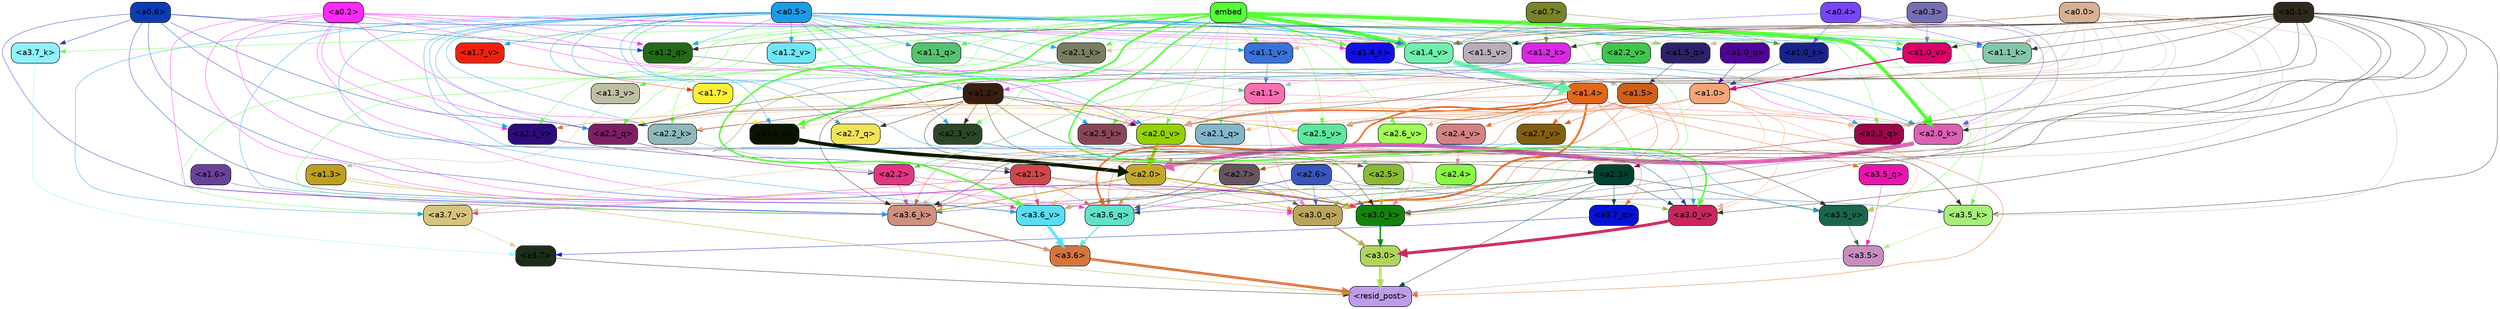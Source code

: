 strict digraph "" {
	graph [bgcolor=transparent,
		layout=dot,
		overlap=false,
		splines=true
	];
	"<a3.7>"	[color=black,
		fillcolor="#1c2d1a",
		fontname=Helvetica,
		shape=box,
		style="filled, rounded"];
	"<resid_post>"	[color=black,
		fillcolor="#bd9cea",
		fontname=Helvetica,
		shape=box,
		style="filled, rounded"];
	"<a3.7>" -> "<resid_post>"	[color="#1c2d1a",
		penwidth=0.6239100098609924];
	"<a3.6>"	[color=black,
		fillcolor="#d5753d",
		fontname=Helvetica,
		shape=box,
		style="filled, rounded"];
	"<a3.6>" -> "<resid_post>"	[color="#d5753d",
		penwidth=4.569062113761902];
	"<a3.5>"	[color=black,
		fillcolor="#c68ebe",
		fontname=Helvetica,
		shape=box,
		style="filled, rounded"];
	"<a3.5>" -> "<resid_post>"	[color="#c68ebe",
		penwidth=0.6];
	"<a3.0>"	[color=black,
		fillcolor="#afd55c",
		fontname=Helvetica,
		shape=box,
		style="filled, rounded"];
	"<a3.0>" -> "<resid_post>"	[color="#afd55c",
		penwidth=4.283544182777405];
	"<a2.3>"	[color=black,
		fillcolor="#00432f",
		fontname=Helvetica,
		shape=box,
		style="filled, rounded"];
	"<a2.3>" -> "<resid_post>"	[color="#00432f",
		penwidth=0.6];
	"<a3.7_q>"	[color=black,
		fillcolor="#0511d4",
		fontname=Helvetica,
		shape=box,
		style="filled, rounded"];
	"<a2.3>" -> "<a3.7_q>"	[color="#00432f",
		penwidth=0.6];
	"<a3.6_q>"	[color=black,
		fillcolor="#60e2c8",
		fontname=Helvetica,
		shape=box,
		style="filled, rounded"];
	"<a2.3>" -> "<a3.6_q>"	[color="#00432f",
		penwidth=0.6];
	"<a3.0_q>"	[color=black,
		fillcolor="#bba55c",
		fontname=Helvetica,
		shape=box,
		style="filled, rounded"];
	"<a2.3>" -> "<a3.0_q>"	[color="#00432f",
		penwidth=0.6];
	"<a3.0_k>"	[color=black,
		fillcolor="#14830d",
		fontname=Helvetica,
		shape=box,
		style="filled, rounded"];
	"<a2.3>" -> "<a3.0_k>"	[color="#00432f",
		penwidth=0.6];
	"<a3.6_v>"	[color=black,
		fillcolor="#56def5",
		fontname=Helvetica,
		shape=box,
		style="filled, rounded"];
	"<a2.3>" -> "<a3.6_v>"	[color="#00432f",
		penwidth=0.6];
	"<a3.5_v>"	[color=black,
		fillcolor="#1a664c",
		fontname=Helvetica,
		shape=box,
		style="filled, rounded"];
	"<a2.3>" -> "<a3.5_v>"	[color="#00432f",
		penwidth=0.6];
	"<a3.0_v>"	[color=black,
		fillcolor="#c8265c",
		fontname=Helvetica,
		shape=box,
		style="filled, rounded"];
	"<a2.3>" -> "<a3.0_v>"	[color="#00432f",
		penwidth=0.6];
	"<a1.4>"	[color=black,
		fillcolor="#e3661d",
		fontname=Helvetica,
		shape=box,
		style="filled, rounded"];
	"<a1.4>" -> "<resid_post>"	[color="#e3661d",
		penwidth=0.6];
	"<a1.4>" -> "<a3.7_q>"	[color="#e3661d",
		penwidth=0.6];
	"<a1.4>" -> "<a3.6_q>"	[color="#e3661d",
		penwidth=2.7934007048606873];
	"<a3.5_q>"	[color=black,
		fillcolor="#eb14af",
		fontname=Helvetica,
		shape=box,
		style="filled, rounded"];
	"<a1.4>" -> "<a3.5_q>"	[color="#e3661d",
		penwidth=0.6];
	"<a1.4>" -> "<a3.0_q>"	[color="#e3661d",
		penwidth=3.340754985809326];
	"<a2.3_q>"	[color=black,
		fillcolor="#9d0649",
		fontname=Helvetica,
		shape=box,
		style="filled, rounded"];
	"<a1.4>" -> "<a2.3_q>"	[color="#e3661d",
		penwidth=0.6];
	"<a2.7_v>"	[color=black,
		fillcolor="#825f0e",
		fontname=Helvetica,
		shape=box,
		style="filled, rounded"];
	"<a1.4>" -> "<a2.7_v>"	[color="#e3661d",
		penwidth=0.6];
	"<a2.6_v>"	[color=black,
		fillcolor="#a2ff53",
		fontname=Helvetica,
		shape=box,
		style="filled, rounded"];
	"<a1.4>" -> "<a2.6_v>"	[color="#e3661d",
		penwidth=0.6];
	"<a2.5_v>"	[color=black,
		fillcolor="#5be89d",
		fontname=Helvetica,
		shape=box,
		style="filled, rounded"];
	"<a1.4>" -> "<a2.5_v>"	[color="#e3661d",
		penwidth=0.6];
	"<a2.4_v>"	[color=black,
		fillcolor="#d58182",
		fontname=Helvetica,
		shape=box,
		style="filled, rounded"];
	"<a1.4>" -> "<a2.4_v>"	[color="#e3661d",
		penwidth=0.6];
	"<a2.1_v>"	[color=black,
		fillcolor="#2c0b7c",
		fontname=Helvetica,
		shape=box,
		style="filled, rounded"];
	"<a1.4>" -> "<a2.1_v>"	[color="#e3661d",
		penwidth=0.6];
	"<a2.0_v>"	[color=black,
		fillcolor="#94d301",
		fontname=Helvetica,
		shape=box,
		style="filled, rounded"];
	"<a1.4>" -> "<a2.0_v>"	[color="#e3661d",
		penwidth=2.268759250640869];
	"<a1.3>"	[color=black,
		fillcolor="#be9f1f",
		fontname=Helvetica,
		shape=box,
		style="filled, rounded"];
	"<a1.3>" -> "<resid_post>"	[color="#be9f1f",
		penwidth=0.6];
	"<a1.3>" -> "<a3.6_v>"	[color="#be9f1f",
		penwidth=0.6];
	"<a3.7_q>" -> "<a3.7>"	[color="#0511d4",
		penwidth=0.6];
	"<a3.6_q>" -> "<a3.6>"	[color="#60e2c8",
		penwidth=2.0347584784030914];
	"<a3.5_q>" -> "<a3.5>"	[color="#eb14af",
		penwidth=0.6];
	"<a3.0_q>" -> "<a3.0>"	[color="#bba55c",
		penwidth=2.8635367155075073];
	"<a3.7_k>"	[color=black,
		fillcolor="#8ff0fc",
		fontname=Helvetica,
		shape=box,
		style="filled, rounded"];
	"<a3.7_k>" -> "<a3.7>"	[color="#8ff0fc",
		penwidth=0.6];
	"<a3.6_k>"	[color=black,
		fillcolor="#cf9080",
		fontname=Helvetica,
		shape=box,
		style="filled, rounded"];
	"<a3.6_k>" -> "<a3.6>"	[color="#cf9080",
		penwidth=2.1760786175727844];
	"<a3.5_k>"	[color=black,
		fillcolor="#a6ee79",
		fontname=Helvetica,
		shape=box,
		style="filled, rounded"];
	"<a3.5_k>" -> "<a3.5>"	[color="#a6ee79",
		penwidth=0.6];
	"<a3.0_k>" -> "<a3.0>"	[color="#14830d",
		penwidth=2.632905662059784];
	"<a3.7_v>"	[color=black,
		fillcolor="#d6c47c",
		fontname=Helvetica,
		shape=box,
		style="filled, rounded"];
	"<a3.7_v>" -> "<a3.7>"	[color="#d6c47c",
		penwidth=0.6];
	"<a3.6_v>" -> "<a3.6>"	[color="#56def5",
		penwidth=4.981305837631226];
	"<a3.5_v>" -> "<a3.5>"	[color="#1a664c",
		penwidth=0.6];
	"<a3.0_v>" -> "<a3.0>"	[color="#c8265c",
		penwidth=5.168330669403076];
	"<a2.7>"	[color=black,
		fillcolor="#66545e",
		fontname=Helvetica,
		shape=box,
		style="filled, rounded"];
	"<a2.7>" -> "<a3.6_q>"	[color="#66545e",
		penwidth=0.6];
	"<a2.7>" -> "<a3.0_q>"	[color="#66545e",
		penwidth=0.6];
	"<a2.7>" -> "<a3.0_k>"	[color="#66545e",
		penwidth=0.6];
	"<a2.6>"	[color=black,
		fillcolor="#3954bc",
		fontname=Helvetica,
		shape=box,
		style="filled, rounded"];
	"<a2.6>" -> "<a3.6_q>"	[color="#3954bc",
		penwidth=0.6];
	"<a2.6>" -> "<a3.0_q>"	[color="#3954bc",
		penwidth=0.6];
	"<a2.6>" -> "<a3.6_k>"	[color="#3954bc",
		penwidth=0.6];
	"<a2.6>" -> "<a3.5_k>"	[color="#3954bc",
		penwidth=0.6];
	"<a2.6>" -> "<a3.0_k>"	[color="#3954bc",
		penwidth=0.6];
	"<a2.1>"	[color=black,
		fillcolor="#d1464a",
		fontname=Helvetica,
		shape=box,
		style="filled, rounded"];
	"<a2.1>" -> "<a3.6_q>"	[color="#d1464a",
		penwidth=0.6];
	"<a2.1>" -> "<a3.0_q>"	[color="#d1464a",
		penwidth=0.6];
	"<a2.1>" -> "<a3.6_k>"	[color="#d1464a",
		penwidth=0.6];
	"<a2.1>" -> "<a3.0_k>"	[color="#d1464a",
		penwidth=0.6];
	"<a2.1>" -> "<a3.7_v>"	[color="#d1464a",
		penwidth=0.6];
	"<a2.1>" -> "<a3.6_v>"	[color="#d1464a",
		penwidth=0.6];
	"<a2.0>"	[color=black,
		fillcolor="#c3a72f",
		fontname=Helvetica,
		shape=box,
		style="filled, rounded"];
	"<a2.0>" -> "<a3.6_q>"	[color="#c3a72f",
		penwidth=0.6];
	"<a2.0>" -> "<a3.0_q>"	[color="#c3a72f",
		penwidth=0.6];
	"<a2.0>" -> "<a3.6_k>"	[color="#c3a72f",
		penwidth=1.6382827460765839];
	"<a2.0>" -> "<a3.0_k>"	[color="#c3a72f",
		penwidth=2.161143198609352];
	"<a1.5>"	[color=black,
		fillcolor="#ce6018",
		fontname=Helvetica,
		shape=box,
		style="filled, rounded"];
	"<a1.5>" -> "<a3.6_q>"	[color="#ce6018",
		penwidth=0.6];
	"<a1.5>" -> "<a3.0_q>"	[color="#ce6018",
		penwidth=0.6];
	"<a1.5>" -> "<a3.6_k>"	[color="#ce6018",
		penwidth=0.6];
	"<a1.5>" -> "<a3.0_k>"	[color="#ce6018",
		penwidth=0.6];
	"<a1.5>" -> "<a2.7_v>"	[color="#ce6018",
		penwidth=0.6];
	"<a0.2>"	[color=black,
		fillcolor="#fe29fa",
		fontname=Helvetica,
		shape=box,
		style="filled, rounded"];
	"<a0.2>" -> "<a3.6_q>"	[color="#fe29fa",
		penwidth=0.6];
	"<a0.2>" -> "<a3.0_q>"	[color="#fe29fa",
		penwidth=0.6];
	"<a0.2>" -> "<a3.6_k>"	[color="#fe29fa",
		penwidth=0.6];
	"<a0.2>" -> "<a3.0_k>"	[color="#fe29fa",
		penwidth=0.6];
	"<a2.2_q>"	[color=black,
		fillcolor="#7f1e64",
		fontname=Helvetica,
		shape=box,
		style="filled, rounded"];
	"<a0.2>" -> "<a2.2_q>"	[color="#fe29fa",
		penwidth=0.6];
	"<a2.2_k>"	[color=black,
		fillcolor="#8eb8bb",
		fontname=Helvetica,
		shape=box,
		style="filled, rounded"];
	"<a0.2>" -> "<a2.2_k>"	[color="#fe29fa",
		penwidth=0.6];
	"<a2.0_k>"	[color=black,
		fillcolor="#dc60b3",
		fontname=Helvetica,
		shape=box,
		style="filled, rounded"];
	"<a0.2>" -> "<a2.0_k>"	[color="#fe29fa",
		penwidth=0.6];
	"<a0.2>" -> "<a2.1_v>"	[color="#fe29fa",
		penwidth=0.6];
	"<a0.2>" -> "<a2.0_v>"	[color="#fe29fa",
		penwidth=0.6];
	"<a1.2_q>"	[color=black,
		fillcolor="#236a16",
		fontname=Helvetica,
		shape=box,
		style="filled, rounded"];
	"<a0.2>" -> "<a1.2_q>"	[color="#fe29fa",
		penwidth=0.6];
	"<a1.4_k>"	[color=black,
		fillcolor="#1010e6",
		fontname=Helvetica,
		shape=box,
		style="filled, rounded"];
	"<a0.2>" -> "<a1.4_k>"	[color="#fe29fa",
		penwidth=0.6];
	"<a1.4_v>"	[color=black,
		fillcolor="#6ef0ac",
		fontname=Helvetica,
		shape=box,
		style="filled, rounded"];
	"<a0.2>" -> "<a1.4_v>"	[color="#fe29fa",
		penwidth=0.6];
	"<a2.5>"	[color=black,
		fillcolor="#8ab935",
		fontname=Helvetica,
		shape=box,
		style="filled, rounded"];
	"<a2.5>" -> "<a3.0_q>"	[color="#8ab935",
		penwidth=0.6];
	"<a2.5>" -> "<a3.0_k>"	[color="#8ab935",
		penwidth=0.6];
	"<a2.5>" -> "<a3.6_v>"	[color="#8ab935",
		penwidth=0.6];
	"<a2.5>" -> "<a3.0_v>"	[color="#8ab935",
		penwidth=0.6];
	"<a2.4>"	[color=black,
		fillcolor="#89f743",
		fontname=Helvetica,
		shape=box,
		style="filled, rounded"];
	"<a2.4>" -> "<a3.0_q>"	[color="#89f743",
		penwidth=0.6];
	"<a1.1>"	[color=black,
		fillcolor="#f86eb0",
		fontname=Helvetica,
		shape=box,
		style="filled, rounded"];
	"<a1.1>" -> "<a3.0_q>"	[color="#f86eb0",
		penwidth=0.6];
	"<a1.1>" -> "<a3.0_k>"	[color="#f86eb0",
		penwidth=0.6];
	"<a2.5_k>"	[color=black,
		fillcolor="#894657",
		fontname=Helvetica,
		shape=box,
		style="filled, rounded"];
	"<a1.1>" -> "<a2.5_k>"	[color="#f86eb0",
		penwidth=0.6];
	"<a1.1>" -> "<a2.0_k>"	[color="#f86eb0",
		penwidth=0.6];
	"<a1.1>" -> "<a2.0_v>"	[color="#f86eb0",
		penwidth=0.6];
	"<a0.6>"	[color=black,
		fillcolor="#0b3bb7",
		fontname=Helvetica,
		shape=box,
		style="filled, rounded"];
	"<a0.6>" -> "<a3.7_k>"	[color="#0b3bb7",
		penwidth=0.6];
	"<a0.6>" -> "<a3.6_k>"	[color="#0b3bb7",
		penwidth=0.6];
	"<a0.6>" -> "<a3.0_k>"	[color="#0b3bb7",
		penwidth=0.6];
	"<a0.6>" -> "<a3.6_v>"	[color="#0b3bb7",
		penwidth=0.6];
	"<a0.6>" -> "<a3.0_v>"	[color="#0b3bb7",
		penwidth=0.6];
	"<a0.6>" -> "<a2.2_q>"	[color="#0b3bb7",
		penwidth=0.6];
	"<a0.6>" -> "<a1.2_q>"	[color="#0b3bb7",
		penwidth=0.6];
	"<a0.6>" -> "<a1.4_v>"	[color="#0b3bb7",
		penwidth=0.6];
	embed	[color=black,
		fillcolor="#52ff35",
		fontname=Helvetica,
		shape=box,
		style="filled, rounded"];
	embed -> "<a3.7_k>"	[color="#52ff35",
		penwidth=0.6];
	embed -> "<a3.6_k>"	[color="#52ff35",
		penwidth=0.6];
	embed -> "<a3.5_k>"	[color="#52ff35",
		penwidth=0.6];
	embed -> "<a3.0_k>"	[color="#52ff35",
		penwidth=0.6];
	embed -> "<a3.7_v>"	[color="#52ff35",
		penwidth=0.6];
	embed -> "<a3.6_v>"	[color="#52ff35",
		penwidth=2.7825746536254883];
	embed -> "<a3.5_v>"	[color="#52ff35",
		penwidth=0.6];
	embed -> "<a3.0_v>"	[color="#52ff35",
		penwidth=2.6950180530548096];
	embed -> "<a2.3_q>"	[color="#52ff35",
		penwidth=0.6];
	embed -> "<a2.2_q>"	[color="#52ff35",
		penwidth=0.6];
	"<a2.1_q>"	[color=black,
		fillcolor="#83b6ca",
		fontname=Helvetica,
		shape=box,
		style="filled, rounded"];
	embed -> "<a2.1_q>"	[color="#52ff35",
		penwidth=0.6];
	"<a2.0_q>"	[color=black,
		fillcolor="#0a1500",
		fontname=Helvetica,
		shape=box,
		style="filled, rounded"];
	embed -> "<a2.0_q>"	[color="#52ff35",
		penwidth=3.305941343307495];
	embed -> "<a2.5_k>"	[color="#52ff35",
		penwidth=0.6];
	embed -> "<a2.2_k>"	[color="#52ff35",
		penwidth=0.6698317527770996];
	"<a2.1_k>"	[color=black,
		fillcolor="#797d5f",
		fontname=Helvetica,
		shape=box,
		style="filled, rounded"];
	embed -> "<a2.1_k>"	[color="#52ff35",
		penwidth=0.6];
	embed -> "<a2.0_k>"	[color="#52ff35",
		penwidth=6.12570995092392];
	embed -> "<a2.6_v>"	[color="#52ff35",
		penwidth=0.6];
	embed -> "<a2.5_v>"	[color="#52ff35",
		penwidth=0.6];
	"<a2.3_v>"	[color=black,
		fillcolor="#2c4629",
		fontname=Helvetica,
		shape=box,
		style="filled, rounded"];
	embed -> "<a2.3_v>"	[color="#52ff35",
		penwidth=0.6];
	"<a2.2_v>"	[color=black,
		fillcolor="#3ec64d",
		fontname=Helvetica,
		shape=box,
		style="filled, rounded"];
	embed -> "<a2.2_v>"	[color="#52ff35",
		penwidth=0.6];
	embed -> "<a2.1_v>"	[color="#52ff35",
		penwidth=0.6];
	embed -> "<a2.0_v>"	[color="#52ff35",
		penwidth=0.6];
	"<a1.5_q>"	[color=black,
		fillcolor="#2b2269",
		fontname=Helvetica,
		shape=box,
		style="filled, rounded"];
	embed -> "<a1.5_q>"	[color="#52ff35",
		penwidth=0.6];
	embed -> "<a1.2_q>"	[color="#52ff35",
		penwidth=0.6087074279785156];
	"<a1.1_q>"	[color=black,
		fillcolor="#55c26e",
		fontname=Helvetica,
		shape=box,
		style="filled, rounded"];
	embed -> "<a1.1_q>"	[color="#52ff35",
		penwidth=0.6];
	embed -> "<a1.4_k>"	[color="#52ff35",
		penwidth=2.1858973503112793];
	"<a1.2_k>"	[color=black,
		fillcolor="#da28e4",
		fontname=Helvetica,
		shape=box,
		style="filled, rounded"];
	embed -> "<a1.2_k>"	[color="#52ff35",
		penwidth=0.6];
	"<a1.1_k>"	[color=black,
		fillcolor="#83c6a8",
		fontname=Helvetica,
		shape=box,
		style="filled, rounded"];
	embed -> "<a1.1_k>"	[color="#52ff35",
		penwidth=0.6];
	"<a1.0_k>"	[color=black,
		fillcolor="#18238b",
		fontname=Helvetica,
		shape=box,
		style="filled, rounded"];
	embed -> "<a1.0_k>"	[color="#52ff35",
		penwidth=0.6];
	"<a1.5_v>"	[color=black,
		fillcolor="#b7aeb8",
		fontname=Helvetica,
		shape=box,
		style="filled, rounded"];
	embed -> "<a1.5_v>"	[color="#52ff35",
		penwidth=0.6];
	embed -> "<a1.4_v>"	[color="#52ff35",
		penwidth=6.590077131986618];
	"<a1.3_v>"	[color=black,
		fillcolor="#bebea4",
		fontname=Helvetica,
		shape=box,
		style="filled, rounded"];
	embed -> "<a1.3_v>"	[color="#52ff35",
		penwidth=0.6];
	"<a1.2_v>"	[color=black,
		fillcolor="#6ee6f6",
		fontname=Helvetica,
		shape=box,
		style="filled, rounded"];
	embed -> "<a1.2_v>"	[color="#52ff35",
		penwidth=0.6];
	"<a1.1_v>"	[color=black,
		fillcolor="#3872da",
		fontname=Helvetica,
		shape=box,
		style="filled, rounded"];
	embed -> "<a1.1_v>"	[color="#52ff35",
		penwidth=0.6];
	"<a1.0_v>"	[color=black,
		fillcolor="#db0167",
		fontname=Helvetica,
		shape=box,
		style="filled, rounded"];
	embed -> "<a1.0_v>"	[color="#52ff35",
		penwidth=1.2076449394226074];
	"<a2.2>"	[color=black,
		fillcolor="#e23683",
		fontname=Helvetica,
		shape=box,
		style="filled, rounded"];
	"<a2.2>" -> "<a3.6_k>"	[color="#e23683",
		penwidth=0.6];
	"<a2.2>" -> "<a3.0_k>"	[color="#e23683",
		penwidth=0.6];
	"<a2.2>" -> "<a3.6_v>"	[color="#e23683",
		penwidth=0.6];
	"<a1.6>"	[color=black,
		fillcolor="#69419b",
		fontname=Helvetica,
		shape=box,
		style="filled, rounded"];
	"<a1.6>" -> "<a3.6_k>"	[color="#69419b",
		penwidth=0.6];
	"<a1.2>"	[color=black,
		fillcolor="#381d11",
		fontname=Helvetica,
		shape=box,
		style="filled, rounded"];
	"<a1.2>" -> "<a3.6_k>"	[color="#381d11",
		penwidth=0.6];
	"<a1.2>" -> "<a3.5_k>"	[color="#381d11",
		penwidth=0.6];
	"<a1.2>" -> "<a3.0_k>"	[color="#381d11",
		penwidth=0.6];
	"<a1.2>" -> "<a3.5_v>"	[color="#381d11",
		penwidth=0.6];
	"<a2.7_q>"	[color=black,
		fillcolor="#f0e456",
		fontname=Helvetica,
		shape=box,
		style="filled, rounded"];
	"<a1.2>" -> "<a2.7_q>"	[color="#381d11",
		penwidth=0.6];
	"<a1.2>" -> "<a2.2_q>"	[color="#381d11",
		penwidth=0.6];
	"<a1.2>" -> "<a2.2_k>"	[color="#381d11",
		penwidth=0.6];
	"<a1.2>" -> "<a2.5_v>"	[color="#381d11",
		penwidth=0.6];
	"<a1.2>" -> "<a2.3_v>"	[color="#381d11",
		penwidth=0.6];
	"<a1.2>" -> "<a2.0_v>"	[color="#381d11",
		penwidth=0.6];
	"<a1.0>"	[color=black,
		fillcolor="#f3a577",
		fontname=Helvetica,
		shape=box,
		style="filled, rounded"];
	"<a1.0>" -> "<a3.6_k>"	[color="#f3a577",
		penwidth=0.6];
	"<a1.0>" -> "<a3.0_k>"	[color="#f3a577",
		penwidth=0.6];
	"<a1.0>" -> "<a3.6_v>"	[color="#f3a577",
		penwidth=0.6];
	"<a1.0>" -> "<a3.5_v>"	[color="#f3a577",
		penwidth=0.6];
	"<a1.0>" -> "<a3.0_v>"	[color="#f3a577",
		penwidth=0.6];
	"<a1.0>" -> "<a2.3_q>"	[color="#f3a577",
		penwidth=0.6];
	"<a1.0>" -> "<a2.2_q>"	[color="#f3a577",
		penwidth=0.6];
	"<a1.0>" -> "<a2.1_q>"	[color="#f3a577",
		penwidth=0.6];
	"<a1.0>" -> "<a2.2_k>"	[color="#f3a577",
		penwidth=0.6];
	"<a1.0>" -> "<a2.0_k>"	[color="#f3a577",
		penwidth=0.6];
	"<a1.0>" -> "<a2.6_v>"	[color="#f3a577",
		penwidth=0.6];
	"<a1.0>" -> "<a2.0_v>"	[color="#f3a577",
		penwidth=1.2213096618652344];
	"<a0.5>"	[color=black,
		fillcolor="#1b9be7",
		fontname=Helvetica,
		shape=box,
		style="filled, rounded"];
	"<a0.5>" -> "<a3.6_k>"	[color="#1b9be7",
		penwidth=0.6];
	"<a0.5>" -> "<a3.7_v>"	[color="#1b9be7",
		penwidth=0.6];
	"<a0.5>" -> "<a3.6_v>"	[color="#1b9be7",
		penwidth=0.6];
	"<a0.5>" -> "<a3.5_v>"	[color="#1b9be7",
		penwidth=0.6];
	"<a0.5>" -> "<a3.0_v>"	[color="#1b9be7",
		penwidth=0.6];
	"<a0.5>" -> "<a2.7_q>"	[color="#1b9be7",
		penwidth=0.6];
	"<a0.5>" -> "<a2.3_q>"	[color="#1b9be7",
		penwidth=0.6];
	"<a0.5>" -> "<a2.2_q>"	[color="#1b9be7",
		penwidth=0.6];
	"<a0.5>" -> "<a2.0_q>"	[color="#1b9be7",
		penwidth=0.6];
	"<a0.5>" -> "<a2.5_k>"	[color="#1b9be7",
		penwidth=0.6];
	"<a0.5>" -> "<a2.2_k>"	[color="#1b9be7",
		penwidth=0.6];
	"<a0.5>" -> "<a2.1_k>"	[color="#1b9be7",
		penwidth=0.6];
	"<a0.5>" -> "<a2.0_k>"	[color="#1b9be7",
		penwidth=0.6900839805603027];
	"<a0.5>" -> "<a2.3_v>"	[color="#1b9be7",
		penwidth=0.6];
	"<a0.5>" -> "<a2.1_v>"	[color="#1b9be7",
		penwidth=0.6];
	"<a0.5>" -> "<a2.0_v>"	[color="#1b9be7",
		penwidth=0.6];
	"<a0.5>" -> "<a1.2_q>"	[color="#1b9be7",
		penwidth=0.6];
	"<a0.5>" -> "<a1.1_q>"	[color="#1b9be7",
		penwidth=0.6];
	"<a0.5>" -> "<a1.2_k>"	[color="#1b9be7",
		penwidth=0.6];
	"<a0.5>" -> "<a1.1_k>"	[color="#1b9be7",
		penwidth=0.6];
	"<a0.5>" -> "<a1.0_k>"	[color="#1b9be7",
		penwidth=0.6];
	"<a1.7_v>"	[color=black,
		fillcolor="#ef210d",
		fontname=Helvetica,
		shape=box,
		style="filled, rounded"];
	"<a0.5>" -> "<a1.7_v>"	[color="#1b9be7",
		penwidth=0.6];
	"<a0.5>" -> "<a1.5_v>"	[color="#1b9be7",
		penwidth=0.6];
	"<a0.5>" -> "<a1.4_v>"	[color="#1b9be7",
		penwidth=0.9985027313232422];
	"<a0.5>" -> "<a1.2_v>"	[color="#1b9be7",
		penwidth=0.6];
	"<a0.5>" -> "<a1.1_v>"	[color="#1b9be7",
		penwidth=0.6];
	"<a0.5>" -> "<a1.0_v>"	[color="#1b9be7",
		penwidth=0.6];
	"<a0.1>"	[color=black,
		fillcolor="#2e291b",
		fontname=Helvetica,
		shape=box,
		style="filled, rounded"];
	"<a0.1>" -> "<a3.6_k>"	[color="#2e291b",
		penwidth=0.6];
	"<a0.1>" -> "<a3.5_k>"	[color="#2e291b",
		penwidth=0.6];
	"<a0.1>" -> "<a3.0_k>"	[color="#2e291b",
		penwidth=0.6];
	"<a0.1>" -> "<a3.6_v>"	[color="#2e291b",
		penwidth=0.6];
	"<a0.1>" -> "<a3.0_v>"	[color="#2e291b",
		penwidth=0.6];
	"<a0.1>" -> "<a2.3_q>"	[color="#2e291b",
		penwidth=0.6];
	"<a0.1>" -> "<a2.2_q>"	[color="#2e291b",
		penwidth=0.6];
	"<a0.1>" -> "<a2.0_k>"	[color="#2e291b",
		penwidth=0.6];
	"<a0.1>" -> "<a2.5_v>"	[color="#2e291b",
		penwidth=0.6];
	"<a0.1>" -> "<a2.0_v>"	[color="#2e291b",
		penwidth=0.6];
	"<a0.1>" -> "<a1.2_q>"	[color="#2e291b",
		penwidth=0.6218185424804688];
	"<a0.1>" -> "<a1.2_k>"	[color="#2e291b",
		penwidth=0.6];
	"<a0.1>" -> "<a1.1_k>"	[color="#2e291b",
		penwidth=0.6];
	"<a0.1>" -> "<a1.5_v>"	[color="#2e291b",
		penwidth=0.6];
	"<a0.1>" -> "<a1.4_v>"	[color="#2e291b",
		penwidth=0.6];
	"<a0.1>" -> "<a1.0_v>"	[color="#2e291b",
		penwidth=0.6];
	"<a0.0>"	[color=black,
		fillcolor="#d8b195",
		fontname=Helvetica,
		shape=box,
		style="filled, rounded"];
	"<a0.0>" -> "<a3.5_k>"	[color="#d8b195",
		penwidth=0.6];
	"<a0.0>" -> "<a3.7_v>"	[color="#d8b195",
		penwidth=0.6];
	"<a0.0>" -> "<a3.6_v>"	[color="#d8b195",
		penwidth=0.6];
	"<a0.0>" -> "<a3.0_v>"	[color="#d8b195",
		penwidth=0.6];
	"<a0.0>" -> "<a2.3_q>"	[color="#d8b195",
		penwidth=0.6];
	"<a0.0>" -> "<a2.0_q>"	[color="#d8b195",
		penwidth=0.6];
	"<a0.0>" -> "<a2.5_k>"	[color="#d8b195",
		penwidth=0.6];
	"<a0.0>" -> "<a2.1_k>"	[color="#d8b195",
		penwidth=0.6];
	"<a0.0>" -> "<a2.0_k>"	[color="#d8b195",
		penwidth=0.6];
	"<a0.0>" -> "<a2.5_v>"	[color="#d8b195",
		penwidth=0.6];
	"<a0.0>" -> "<a2.2_v>"	[color="#d8b195",
		penwidth=0.6];
	"<a0.0>" -> "<a2.0_v>"	[color="#d8b195",
		penwidth=0.6];
	"<a0.0>" -> "<a1.5_q>"	[color="#d8b195",
		penwidth=0.6];
	"<a0.0>" -> "<a1.1_k>"	[color="#d8b195",
		penwidth=0.6];
	"<a0.0>" -> "<a1.4_v>"	[color="#d8b195",
		penwidth=0.6];
	"<a0.0>" -> "<a1.1_v>"	[color="#d8b195",
		penwidth=0.6];
	"<a0.3>"	[color=black,
		fillcolor="#766eb3",
		fontname=Helvetica,
		shape=box,
		style="filled, rounded"];
	"<a0.3>" -> "<a3.0_k>"	[color="#766eb3",
		penwidth=0.6];
	"<a0.3>" -> "<a1.4_v>"	[color="#766eb3",
		penwidth=0.6];
	"<a0.3>" -> "<a1.0_v>"	[color="#766eb3",
		penwidth=0.6];
	"<a2.7_q>" -> "<a2.7>"	[color="#f0e456",
		penwidth=0.6];
	"<a2.3_q>" -> "<a2.3>"	[color="#9d0649",
		penwidth=0.6];
	"<a2.2_q>" -> "<a2.2>"	[color="#7f1e64",
		penwidth=0.7553567886352539];
	"<a2.1_q>" -> "<a2.1>"	[color="#83b6ca",
		penwidth=0.6];
	"<a2.0_q>" -> "<a2.0>"	[color="#0a1500",
		penwidth=6.256794691085815];
	"<a2.5_k>" -> "<a2.5>"	[color="#894657",
		penwidth=0.6];
	"<a2.2_k>" -> "<a2.2>"	[color="#8eb8bb",
		penwidth=0.8854708671569824];
	"<a2.1_k>" -> "<a2.1>"	[color="#797d5f",
		penwidth=0.6];
	"<a2.0_k>" -> "<a2.0>"	[color="#dc60b3",
		penwidth=7.231504917144775];
	"<a2.7_v>" -> "<a2.7>"	[color="#825f0e",
		penwidth=0.6];
	"<a2.6_v>" -> "<a2.6>"	[color="#a2ff53",
		penwidth=0.6];
	"<a2.5_v>" -> "<a2.5>"	[color="#5be89d",
		penwidth=0.6];
	"<a2.4_v>" -> "<a2.4>"	[color="#d58182",
		penwidth=0.6];
	"<a2.3_v>" -> "<a2.3>"	[color="#2c4629",
		penwidth=0.6];
	"<a2.2_v>" -> "<a2.2>"	[color="#3ec64d",
		penwidth=0.6];
	"<a2.1_v>" -> "<a2.1>"	[color="#2c0b7c",
		penwidth=0.6];
	"<a2.0_v>" -> "<a2.0>"	[color="#94d301",
		penwidth=5.231471925973892];
	"<a1.7>"	[color=black,
		fillcolor="#fdee34",
		fontname=Helvetica,
		shape=box,
		style="filled, rounded"];
	"<a1.7>" -> "<a2.2_q>"	[color="#fdee34",
		penwidth=0.6];
	"<a1.7>" -> "<a2.0_q>"	[color="#fdee34",
		penwidth=0.6];
	"<a1.7>" -> "<a2.5_v>"	[color="#fdee34",
		penwidth=0.6];
	"<a0.4>"	[color=black,
		fillcolor="#7744fd",
		fontname=Helvetica,
		shape=box,
		style="filled, rounded"];
	"<a0.4>" -> "<a2.0_k>"	[color="#7744fd",
		penwidth=0.6];
	"<a0.4>" -> "<a1.4_k>"	[color="#7744fd",
		penwidth=0.6];
	"<a0.4>" -> "<a1.1_k>"	[color="#7744fd",
		penwidth=0.6];
	"<a0.4>" -> "<a1.0_k>"	[color="#7744fd",
		penwidth=0.6];
	"<a1.5_q>" -> "<a1.5>"	[color="#2b2269",
		penwidth=0.6];
	"<a1.2_q>" -> "<a1.2>"	[color="#236a16",
		penwidth=0.6];
	"<a1.1_q>" -> "<a1.1>"	[color="#55c26e",
		penwidth=0.6];
	"<a1.0_q>"	[color=black,
		fillcolor="#510498",
		fontname=Helvetica,
		shape=box,
		style="filled, rounded"];
	"<a1.0_q>" -> "<a1.0>"	[color="#510498",
		penwidth=0.6];
	"<a1.4_k>" -> "<a1.4>"	[color="#1010e6",
		penwidth=0.6];
	"<a1.2_k>" -> "<a1.2>"	[color="#da28e4",
		penwidth=0.6];
	"<a1.1_k>" -> "<a1.1>"	[color="#83c6a8",
		penwidth=0.6];
	"<a1.0_k>" -> "<a1.0>"	[color="#18238b",
		penwidth=0.6];
	"<a1.7_v>" -> "<a1.7>"	[color="#ef210d",
		penwidth=0.6];
	"<a1.5_v>" -> "<a1.5>"	[color="#b7aeb8",
		penwidth=0.6];
	"<a1.4_v>" -> "<a1.4>"	[color="#6ef0ac",
		penwidth=8.36684274673462];
	"<a1.3_v>" -> "<a1.3>"	[color="#bebea4",
		penwidth=0.6];
	"<a1.2_v>" -> "<a1.2>"	[color="#6ee6f6",
		penwidth=0.6];
	"<a1.1_v>" -> "<a1.1>"	[color="#3872da",
		penwidth=0.6];
	"<a1.0_v>" -> "<a1.0>"	[color="#db0167",
		penwidth=1.9665732383728027];
	"<a0.7>"	[color=black,
		fillcolor="#798429",
		fontname=Helvetica,
		shape=box,
		style="filled, rounded"];
	"<a0.7>" -> "<a1.2_k>"	[color="#798429",
		penwidth=0.6];
	"<a0.7>" -> "<a1.0_k>"	[color="#798429",
		penwidth=0.6];
	"<a0.7>" -> "<a1.4_v>"	[color="#798429",
		penwidth=0.6];
}
